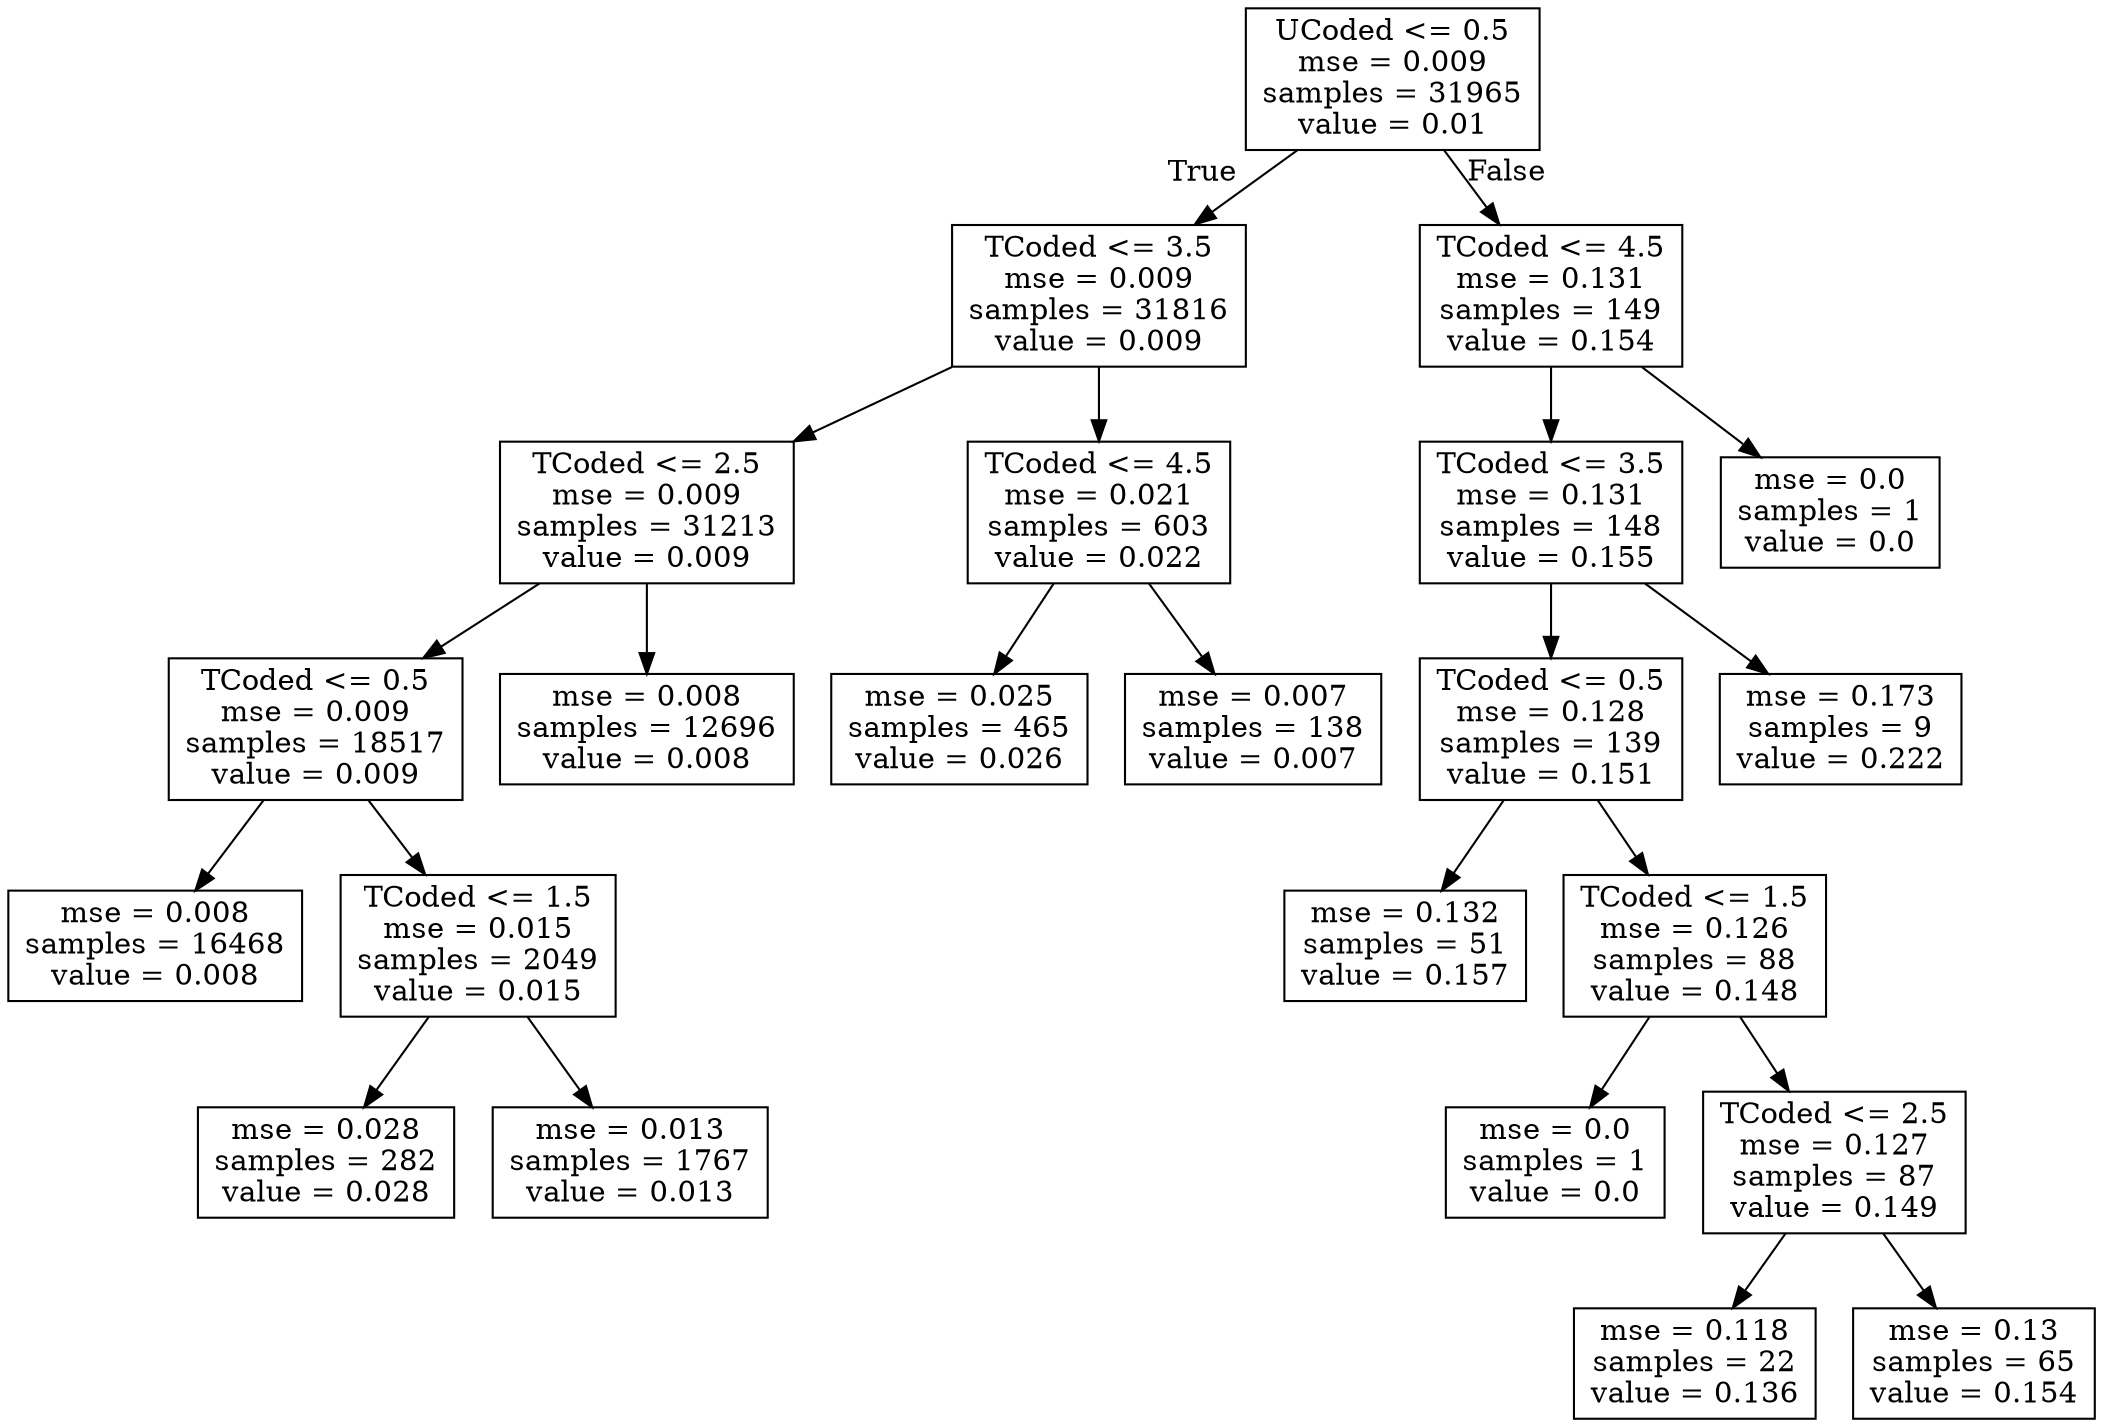 digraph Tree {
node [shape=box] ;
0 [label="UCoded <= 0.5\nmse = 0.009\nsamples = 31965\nvalue = 0.01"] ;
1 [label="TCoded <= 3.5\nmse = 0.009\nsamples = 31816\nvalue = 0.009"] ;
0 -> 1 [labeldistance=2.5, labelangle=45, headlabel="True"] ;
2 [label="TCoded <= 2.5\nmse = 0.009\nsamples = 31213\nvalue = 0.009"] ;
1 -> 2 ;
3 [label="TCoded <= 0.5\nmse = 0.009\nsamples = 18517\nvalue = 0.009"] ;
2 -> 3 ;
4 [label="mse = 0.008\nsamples = 16468\nvalue = 0.008"] ;
3 -> 4 ;
5 [label="TCoded <= 1.5\nmse = 0.015\nsamples = 2049\nvalue = 0.015"] ;
3 -> 5 ;
6 [label="mse = 0.028\nsamples = 282\nvalue = 0.028"] ;
5 -> 6 ;
7 [label="mse = 0.013\nsamples = 1767\nvalue = 0.013"] ;
5 -> 7 ;
8 [label="mse = 0.008\nsamples = 12696\nvalue = 0.008"] ;
2 -> 8 ;
9 [label="TCoded <= 4.5\nmse = 0.021\nsamples = 603\nvalue = 0.022"] ;
1 -> 9 ;
10 [label="mse = 0.025\nsamples = 465\nvalue = 0.026"] ;
9 -> 10 ;
11 [label="mse = 0.007\nsamples = 138\nvalue = 0.007"] ;
9 -> 11 ;
12 [label="TCoded <= 4.5\nmse = 0.131\nsamples = 149\nvalue = 0.154"] ;
0 -> 12 [labeldistance=2.5, labelangle=-45, headlabel="False"] ;
13 [label="TCoded <= 3.5\nmse = 0.131\nsamples = 148\nvalue = 0.155"] ;
12 -> 13 ;
14 [label="TCoded <= 0.5\nmse = 0.128\nsamples = 139\nvalue = 0.151"] ;
13 -> 14 ;
15 [label="mse = 0.132\nsamples = 51\nvalue = 0.157"] ;
14 -> 15 ;
16 [label="TCoded <= 1.5\nmse = 0.126\nsamples = 88\nvalue = 0.148"] ;
14 -> 16 ;
17 [label="mse = 0.0\nsamples = 1\nvalue = 0.0"] ;
16 -> 17 ;
18 [label="TCoded <= 2.5\nmse = 0.127\nsamples = 87\nvalue = 0.149"] ;
16 -> 18 ;
19 [label="mse = 0.118\nsamples = 22\nvalue = 0.136"] ;
18 -> 19 ;
20 [label="mse = 0.13\nsamples = 65\nvalue = 0.154"] ;
18 -> 20 ;
21 [label="mse = 0.173\nsamples = 9\nvalue = 0.222"] ;
13 -> 21 ;
22 [label="mse = 0.0\nsamples = 1\nvalue = 0.0"] ;
12 -> 22 ;
}